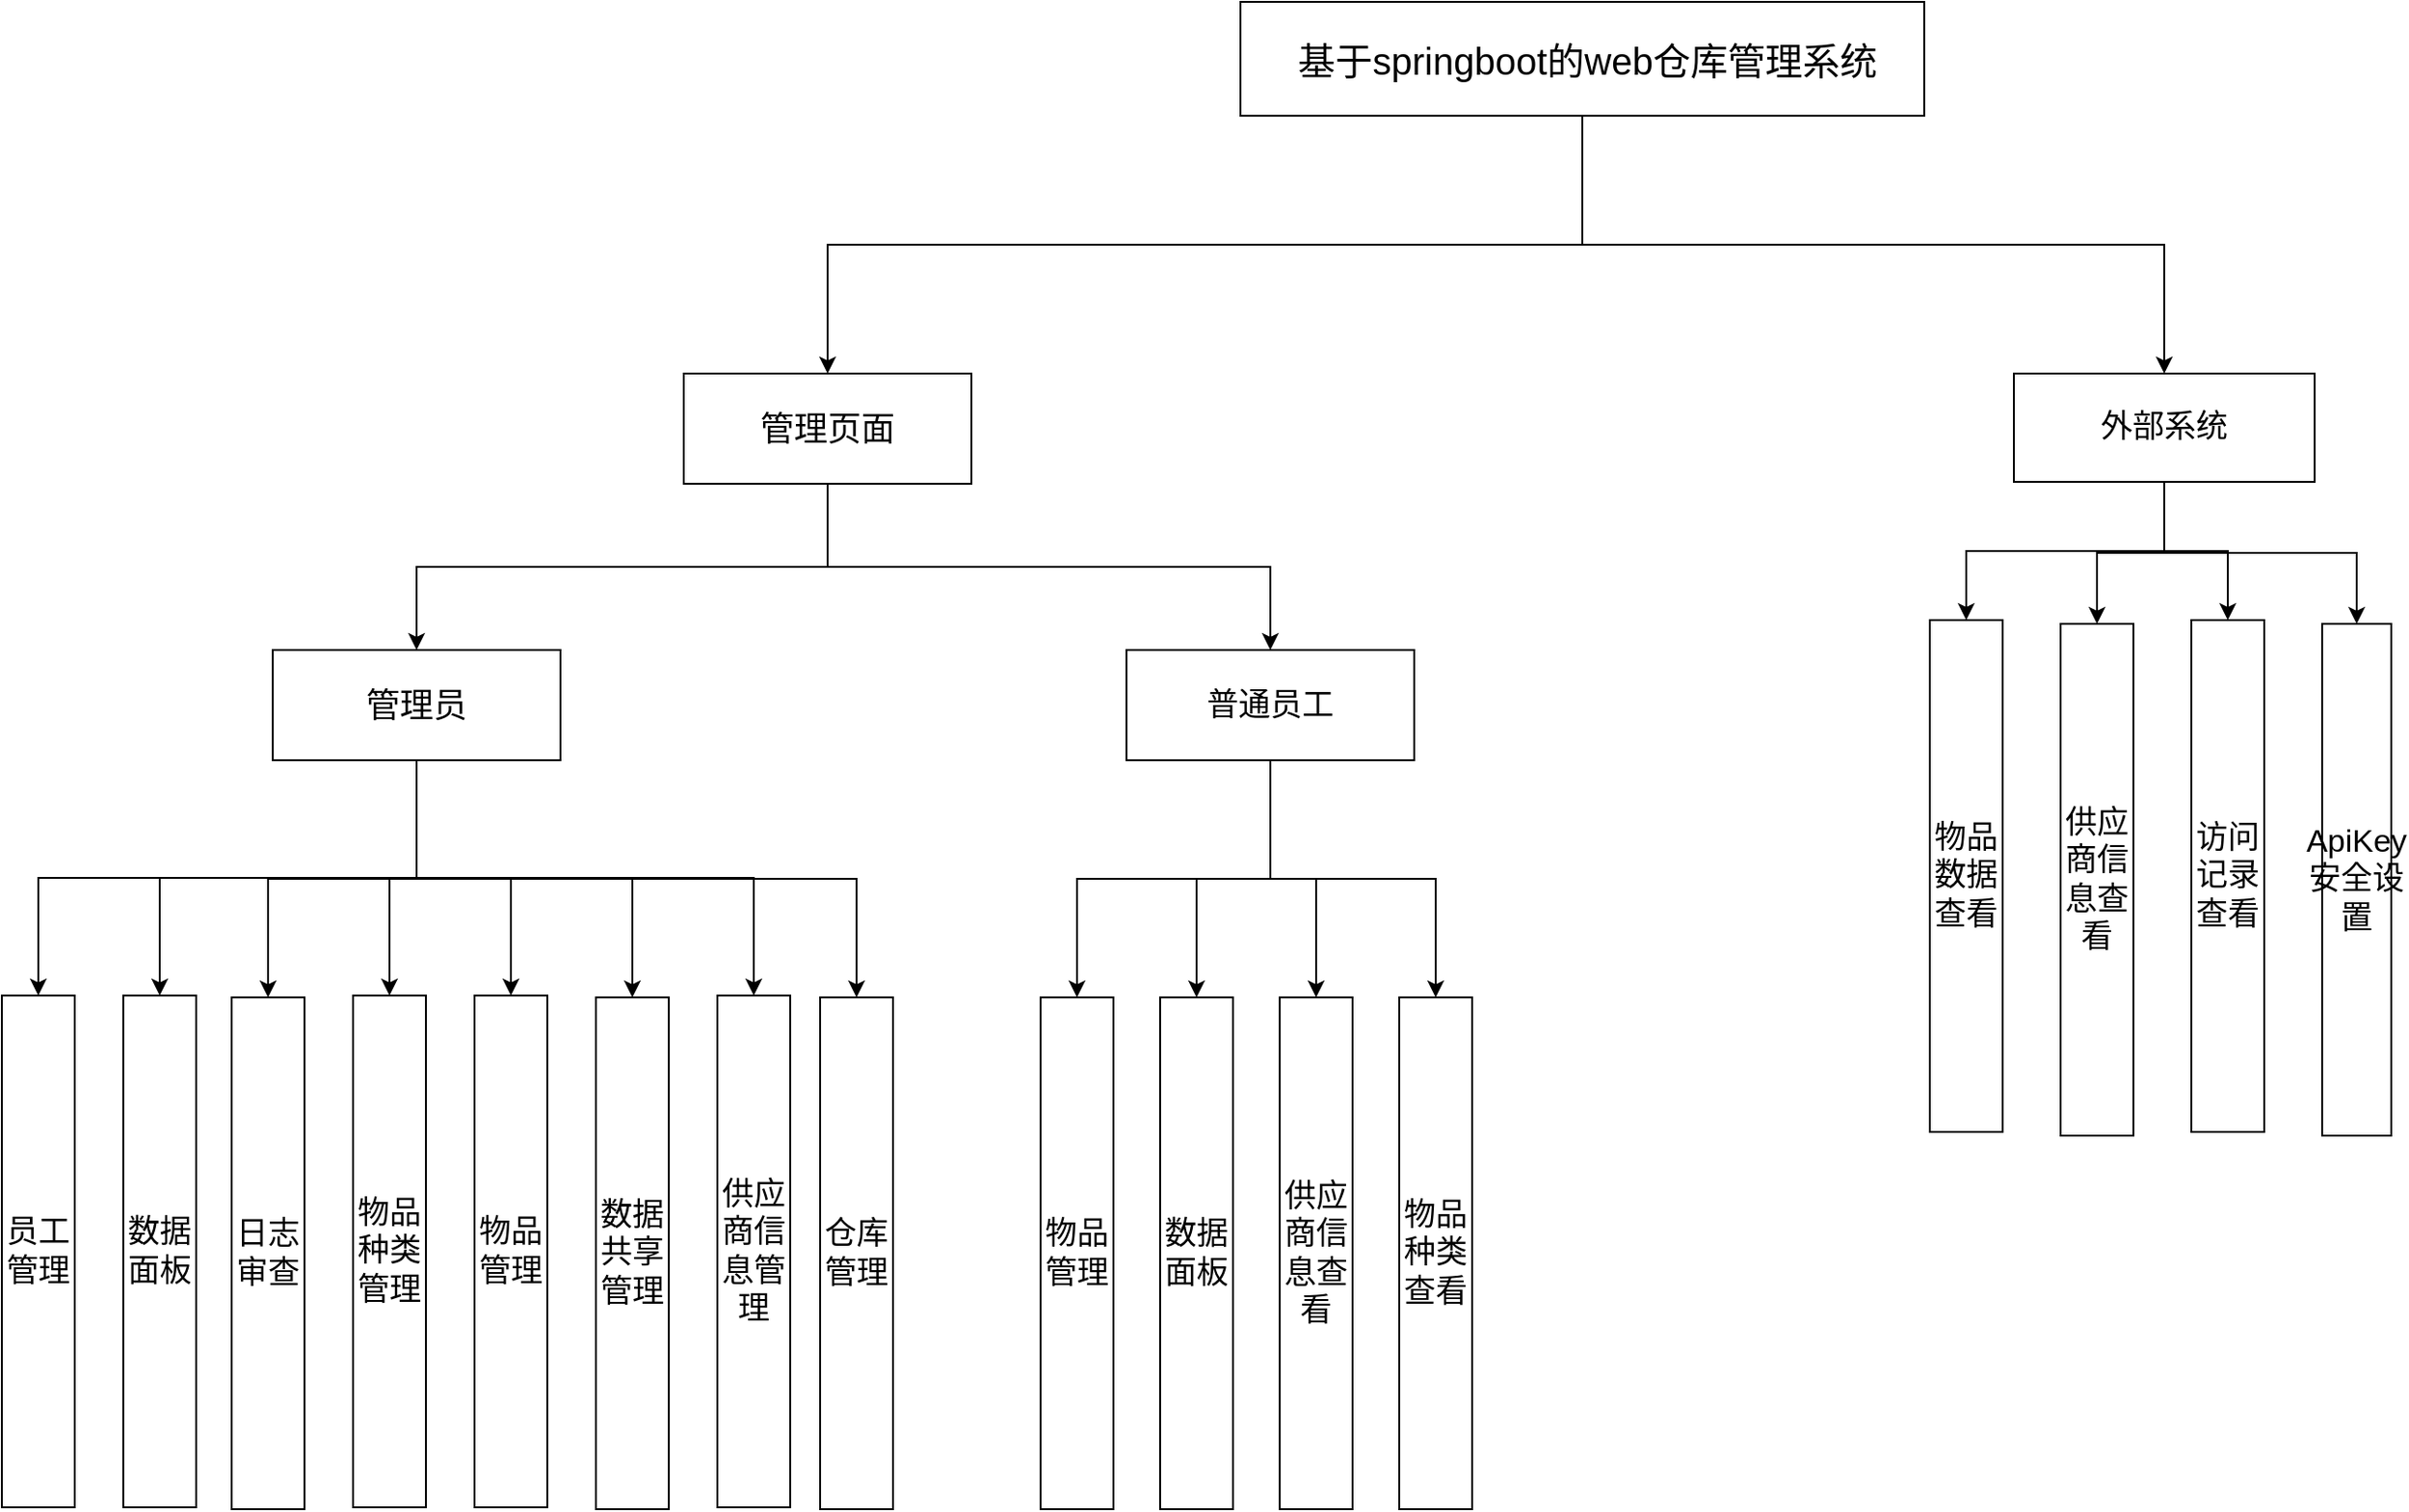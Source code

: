 <mxfile version="26.1.0">
  <diagram name="第 1 页" id="tU78co8rA4LS6TCeaKYr">
    <mxGraphModel dx="2716" dy="1673" grid="0" gridSize="10" guides="1" tooltips="1" connect="1" arrows="1" fold="1" page="0" pageScale="1" pageWidth="1100" pageHeight="850" math="0" shadow="0">
      <root>
        <mxCell id="0" />
        <mxCell id="1" parent="0" />
        <mxCell id="RrTeN-Mky6FilFxked0D-32" style="edgeStyle=orthogonalEdgeStyle;rounded=0;orthogonalLoop=1;jettySize=auto;html=1;exitX=0.5;exitY=1;exitDx=0;exitDy=0;" parent="1" source="RrTeN-Mky6FilFxked0D-2" target="RrTeN-Mky6FilFxked0D-3" edge="1">
          <mxGeometry relative="1" as="geometry" />
        </mxCell>
        <mxCell id="RrTeN-Mky6FilFxked0D-41" style="edgeStyle=orthogonalEdgeStyle;rounded=0;orthogonalLoop=1;jettySize=auto;html=1;entryX=0.5;entryY=0;entryDx=0;entryDy=0;exitX=0.5;exitY=1;exitDx=0;exitDy=0;" parent="1" source="RrTeN-Mky6FilFxked0D-2" target="RrTeN-Mky6FilFxked0D-4" edge="1">
          <mxGeometry relative="1" as="geometry" />
        </mxCell>
        <mxCell id="RrTeN-Mky6FilFxked0D-2" value="&lt;font style=&quot;font-size: 20px;&quot;&gt;&amp;nbsp;基于springboot的web仓库管理系统&lt;/font&gt;" style="rounded=0;whiteSpace=wrap;html=1;" parent="1" vertex="1">
          <mxGeometry x="434" y="-162" width="366" height="61" as="geometry" />
        </mxCell>
        <mxCell id="RrTeN-Mky6FilFxked0D-30" style="edgeStyle=orthogonalEdgeStyle;rounded=0;orthogonalLoop=1;jettySize=auto;html=1;entryX=0.5;entryY=0;entryDx=0;entryDy=0;exitX=0.5;exitY=1;exitDx=0;exitDy=0;" parent="1" source="RrTeN-Mky6FilFxked0D-3" target="RrTeN-Mky6FilFxked0D-5" edge="1">
          <mxGeometry relative="1" as="geometry" />
        </mxCell>
        <mxCell id="RrTeN-Mky6FilFxked0D-31" style="edgeStyle=orthogonalEdgeStyle;rounded=0;orthogonalLoop=1;jettySize=auto;html=1;exitX=0.5;exitY=1;exitDx=0;exitDy=0;" parent="1" source="RrTeN-Mky6FilFxked0D-3" target="RrTeN-Mky6FilFxked0D-6" edge="1">
          <mxGeometry relative="1" as="geometry" />
        </mxCell>
        <mxCell id="RrTeN-Mky6FilFxked0D-3" value="&lt;font style=&quot;font-size: 18px;&quot;&gt;管理页面&lt;/font&gt;" style="rounded=0;whiteSpace=wrap;html=1;" parent="1" vertex="1">
          <mxGeometry x="136" y="37" width="154" height="59" as="geometry" />
        </mxCell>
        <mxCell id="RrTeN-Mky6FilFxked0D-37" style="edgeStyle=orthogonalEdgeStyle;rounded=0;orthogonalLoop=1;jettySize=auto;html=1;entryX=0.5;entryY=0;entryDx=0;entryDy=0;exitX=0.5;exitY=1;exitDx=0;exitDy=0;" parent="1" source="RrTeN-Mky6FilFxked0D-4" target="RrTeN-Mky6FilFxked0D-33" edge="1">
          <mxGeometry relative="1" as="geometry" />
        </mxCell>
        <mxCell id="RrTeN-Mky6FilFxked0D-38" style="edgeStyle=orthogonalEdgeStyle;rounded=0;orthogonalLoop=1;jettySize=auto;html=1;" parent="1" source="RrTeN-Mky6FilFxked0D-4" target="RrTeN-Mky6FilFxked0D-34" edge="1">
          <mxGeometry relative="1" as="geometry" />
        </mxCell>
        <mxCell id="RrTeN-Mky6FilFxked0D-39" style="edgeStyle=orthogonalEdgeStyle;rounded=0;orthogonalLoop=1;jettySize=auto;html=1;" parent="1" source="RrTeN-Mky6FilFxked0D-4" target="RrTeN-Mky6FilFxked0D-35" edge="1">
          <mxGeometry relative="1" as="geometry" />
        </mxCell>
        <mxCell id="RrTeN-Mky6FilFxked0D-40" style="edgeStyle=orthogonalEdgeStyle;rounded=0;orthogonalLoop=1;jettySize=auto;html=1;exitX=0.5;exitY=1;exitDx=0;exitDy=0;" parent="1" source="RrTeN-Mky6FilFxked0D-4" target="RrTeN-Mky6FilFxked0D-36" edge="1">
          <mxGeometry relative="1" as="geometry" />
        </mxCell>
        <mxCell id="RrTeN-Mky6FilFxked0D-4" value="&lt;font style=&quot;font-size: 17px;&quot;&gt;外部系统&lt;/font&gt;" style="rounded=0;whiteSpace=wrap;html=1;" parent="1" vertex="1">
          <mxGeometry x="848" y="37" width="161" height="58" as="geometry" />
        </mxCell>
        <mxCell id="RrTeN-Mky6FilFxked0D-14" style="edgeStyle=orthogonalEdgeStyle;rounded=0;orthogonalLoop=1;jettySize=auto;html=1;entryX=0.5;entryY=0;entryDx=0;entryDy=0;exitX=0.5;exitY=1;exitDx=0;exitDy=0;" parent="1" source="RrTeN-Mky6FilFxked0D-5" target="RrTeN-Mky6FilFxked0D-7" edge="1">
          <mxGeometry relative="1" as="geometry" />
        </mxCell>
        <mxCell id="RrTeN-Mky6FilFxked0D-15" style="edgeStyle=orthogonalEdgeStyle;rounded=0;orthogonalLoop=1;jettySize=auto;html=1;entryX=0.5;entryY=0;entryDx=0;entryDy=0;exitX=0.5;exitY=1;exitDx=0;exitDy=0;" parent="1" source="RrTeN-Mky6FilFxked0D-5" target="RrTeN-Mky6FilFxked0D-8" edge="1">
          <mxGeometry relative="1" as="geometry" />
        </mxCell>
        <mxCell id="RrTeN-Mky6FilFxked0D-16" style="edgeStyle=orthogonalEdgeStyle;rounded=0;orthogonalLoop=1;jettySize=auto;html=1;entryX=0.5;entryY=0;entryDx=0;entryDy=0;" parent="1" source="RrTeN-Mky6FilFxked0D-5" target="RrTeN-Mky6FilFxked0D-9" edge="1">
          <mxGeometry relative="1" as="geometry" />
        </mxCell>
        <mxCell id="RrTeN-Mky6FilFxked0D-17" style="edgeStyle=orthogonalEdgeStyle;rounded=0;orthogonalLoop=1;jettySize=auto;html=1;" parent="1" source="RrTeN-Mky6FilFxked0D-5" target="RrTeN-Mky6FilFxked0D-10" edge="1">
          <mxGeometry relative="1" as="geometry" />
        </mxCell>
        <mxCell id="RrTeN-Mky6FilFxked0D-18" style="edgeStyle=orthogonalEdgeStyle;rounded=0;orthogonalLoop=1;jettySize=auto;html=1;" parent="1" source="RrTeN-Mky6FilFxked0D-5" target="RrTeN-Mky6FilFxked0D-11" edge="1">
          <mxGeometry relative="1" as="geometry" />
        </mxCell>
        <mxCell id="RrTeN-Mky6FilFxked0D-19" style="edgeStyle=orthogonalEdgeStyle;rounded=0;orthogonalLoop=1;jettySize=auto;html=1;exitX=0.5;exitY=1;exitDx=0;exitDy=0;" parent="1" source="RrTeN-Mky6FilFxked0D-5" target="RrTeN-Mky6FilFxked0D-12" edge="1">
          <mxGeometry relative="1" as="geometry" />
        </mxCell>
        <mxCell id="RrTeN-Mky6FilFxked0D-20" style="edgeStyle=orthogonalEdgeStyle;rounded=0;orthogonalLoop=1;jettySize=auto;html=1;entryX=0.5;entryY=0;entryDx=0;entryDy=0;exitX=0.5;exitY=1;exitDx=0;exitDy=0;" parent="1" source="RrTeN-Mky6FilFxked0D-5" target="RrTeN-Mky6FilFxked0D-13" edge="1">
          <mxGeometry relative="1" as="geometry" />
        </mxCell>
        <mxCell id="8qwlFHSTop_BQGK5iLwA-2" style="edgeStyle=orthogonalEdgeStyle;rounded=0;orthogonalLoop=1;jettySize=auto;html=1;exitX=0.5;exitY=1;exitDx=0;exitDy=0;" edge="1" parent="1" source="RrTeN-Mky6FilFxked0D-5" target="8qwlFHSTop_BQGK5iLwA-1">
          <mxGeometry relative="1" as="geometry" />
        </mxCell>
        <mxCell id="RrTeN-Mky6FilFxked0D-5" value="&lt;font style=&quot;font-size: 18px;&quot;&gt;管理员&lt;/font&gt;" style="rounded=0;whiteSpace=wrap;html=1;" parent="1" vertex="1">
          <mxGeometry x="-84" y="185" width="154" height="59" as="geometry" />
        </mxCell>
        <mxCell id="RrTeN-Mky6FilFxked0D-25" style="edgeStyle=orthogonalEdgeStyle;rounded=0;orthogonalLoop=1;jettySize=auto;html=1;exitX=0.5;exitY=1;exitDx=0;exitDy=0;" parent="1" source="RrTeN-Mky6FilFxked0D-6" target="RrTeN-Mky6FilFxked0D-21" edge="1">
          <mxGeometry relative="1" as="geometry" />
        </mxCell>
        <mxCell id="RrTeN-Mky6FilFxked0D-26" style="edgeStyle=orthogonalEdgeStyle;rounded=0;orthogonalLoop=1;jettySize=auto;html=1;entryX=0.5;entryY=0;entryDx=0;entryDy=0;" parent="1" source="RrTeN-Mky6FilFxked0D-6" target="RrTeN-Mky6FilFxked0D-22" edge="1">
          <mxGeometry relative="1" as="geometry" />
        </mxCell>
        <mxCell id="RrTeN-Mky6FilFxked0D-27" style="edgeStyle=orthogonalEdgeStyle;rounded=0;orthogonalLoop=1;jettySize=auto;html=1;" parent="1" source="RrTeN-Mky6FilFxked0D-6" target="RrTeN-Mky6FilFxked0D-23" edge="1">
          <mxGeometry relative="1" as="geometry" />
        </mxCell>
        <mxCell id="RrTeN-Mky6FilFxked0D-28" style="edgeStyle=orthogonalEdgeStyle;rounded=0;orthogonalLoop=1;jettySize=auto;html=1;" parent="1" source="RrTeN-Mky6FilFxked0D-6" target="RrTeN-Mky6FilFxked0D-24" edge="1">
          <mxGeometry relative="1" as="geometry" />
        </mxCell>
        <mxCell id="RrTeN-Mky6FilFxked0D-6" value="&lt;font style=&quot;font-size: 17px;&quot;&gt;普通员工&lt;/font&gt;" style="rounded=0;whiteSpace=wrap;html=1;" parent="1" vertex="1">
          <mxGeometry x="373" y="185" width="154" height="59" as="geometry" />
        </mxCell>
        <mxCell id="RrTeN-Mky6FilFxked0D-7" value="&lt;font style=&quot;font-size: 17px;&quot;&gt;员工管理&lt;/font&gt;" style="rounded=0;whiteSpace=wrap;html=1;" parent="1" vertex="1">
          <mxGeometry x="-229" y="370" width="39" height="274" as="geometry" />
        </mxCell>
        <mxCell id="RrTeN-Mky6FilFxked0D-8" value="&lt;font style=&quot;font-size: 17px;&quot;&gt;数据面板&lt;/font&gt;" style="rounded=0;whiteSpace=wrap;html=1;" parent="1" vertex="1">
          <mxGeometry x="-164" y="370" width="39" height="274" as="geometry" />
        </mxCell>
        <mxCell id="RrTeN-Mky6FilFxked0D-9" value="&lt;font style=&quot;font-size: 17px;&quot;&gt;日志审查&lt;/font&gt;" style="rounded=0;whiteSpace=wrap;html=1;" parent="1" vertex="1">
          <mxGeometry x="-106" y="371" width="39" height="274" as="geometry" />
        </mxCell>
        <mxCell id="RrTeN-Mky6FilFxked0D-10" value="&lt;font style=&quot;font-size: 17px;&quot;&gt;物品种类管理&lt;/font&gt;" style="rounded=0;whiteSpace=wrap;html=1;" parent="1" vertex="1">
          <mxGeometry x="-41" y="370" width="39" height="274" as="geometry" />
        </mxCell>
        <mxCell id="RrTeN-Mky6FilFxked0D-11" value="&lt;font style=&quot;font-size: 17px;&quot;&gt;物品管理&lt;/font&gt;" style="rounded=0;whiteSpace=wrap;html=1;" parent="1" vertex="1">
          <mxGeometry x="24" y="370" width="39" height="274" as="geometry" />
        </mxCell>
        <mxCell id="RrTeN-Mky6FilFxked0D-12" value="&lt;font style=&quot;font-size: 17px;&quot;&gt;数据共享管理&lt;/font&gt;" style="rounded=0;whiteSpace=wrap;html=1;" parent="1" vertex="1">
          <mxGeometry x="89" y="371" width="39" height="274" as="geometry" />
        </mxCell>
        <mxCell id="RrTeN-Mky6FilFxked0D-13" value="&lt;font style=&quot;font-size: 17px;&quot;&gt;供应商信息管理&lt;/font&gt;" style="rounded=0;whiteSpace=wrap;html=1;" parent="1" vertex="1">
          <mxGeometry x="154" y="370" width="39" height="274" as="geometry" />
        </mxCell>
        <mxCell id="RrTeN-Mky6FilFxked0D-21" value="&lt;font style=&quot;font-size: 17px;&quot;&gt;物品管理&lt;/font&gt;" style="rounded=0;whiteSpace=wrap;html=1;" parent="1" vertex="1">
          <mxGeometry x="327" y="371" width="39" height="274" as="geometry" />
        </mxCell>
        <mxCell id="RrTeN-Mky6FilFxked0D-22" value="&lt;font style=&quot;font-size: 17px;&quot;&gt;数据面板&lt;/font&gt;" style="rounded=0;whiteSpace=wrap;html=1;" parent="1" vertex="1">
          <mxGeometry x="391" y="371" width="39" height="274" as="geometry" />
        </mxCell>
        <mxCell id="RrTeN-Mky6FilFxked0D-23" value="&lt;font style=&quot;font-size: 17px;&quot;&gt;供应商信息查看&lt;/font&gt;" style="rounded=0;whiteSpace=wrap;html=1;" parent="1" vertex="1">
          <mxGeometry x="455" y="371" width="39" height="274" as="geometry" />
        </mxCell>
        <mxCell id="RrTeN-Mky6FilFxked0D-24" value="&lt;font style=&quot;font-size: 17px;&quot;&gt;物品种类查看&lt;/font&gt;" style="rounded=0;whiteSpace=wrap;html=1;" parent="1" vertex="1">
          <mxGeometry x="519" y="371" width="39" height="274" as="geometry" />
        </mxCell>
        <mxCell id="RrTeN-Mky6FilFxked0D-33" value="&lt;font style=&quot;font-size: 17px;&quot;&gt;物品数据查看&lt;/font&gt;" style="rounded=0;whiteSpace=wrap;html=1;" parent="1" vertex="1">
          <mxGeometry x="803" y="169" width="39" height="274" as="geometry" />
        </mxCell>
        <mxCell id="RrTeN-Mky6FilFxked0D-34" value="&lt;font style=&quot;font-size: 17px;&quot;&gt;供应商信息查看&lt;/font&gt;" style="rounded=0;whiteSpace=wrap;html=1;" parent="1" vertex="1">
          <mxGeometry x="873" y="171" width="39" height="274" as="geometry" />
        </mxCell>
        <mxCell id="RrTeN-Mky6FilFxked0D-35" value="&lt;span style=&quot;font-size: 17px;&quot;&gt;访问记录查看&lt;/span&gt;" style="rounded=0;whiteSpace=wrap;html=1;" parent="1" vertex="1">
          <mxGeometry x="943" y="169" width="39" height="274" as="geometry" />
        </mxCell>
        <mxCell id="RrTeN-Mky6FilFxked0D-36" value="&lt;span style=&quot;font-size: 17px;&quot;&gt;ApiKey安全设置&lt;/span&gt;" style="rounded=0;whiteSpace=wrap;html=1;" parent="1" vertex="1">
          <mxGeometry x="1013" y="171" width="37" height="274" as="geometry" />
        </mxCell>
        <mxCell id="8qwlFHSTop_BQGK5iLwA-1" value="&lt;span style=&quot;font-size: 17px;&quot;&gt;仓库管理&lt;/span&gt;" style="rounded=0;whiteSpace=wrap;html=1;" vertex="1" parent="1">
          <mxGeometry x="209" y="371" width="39" height="274" as="geometry" />
        </mxCell>
      </root>
    </mxGraphModel>
  </diagram>
</mxfile>
